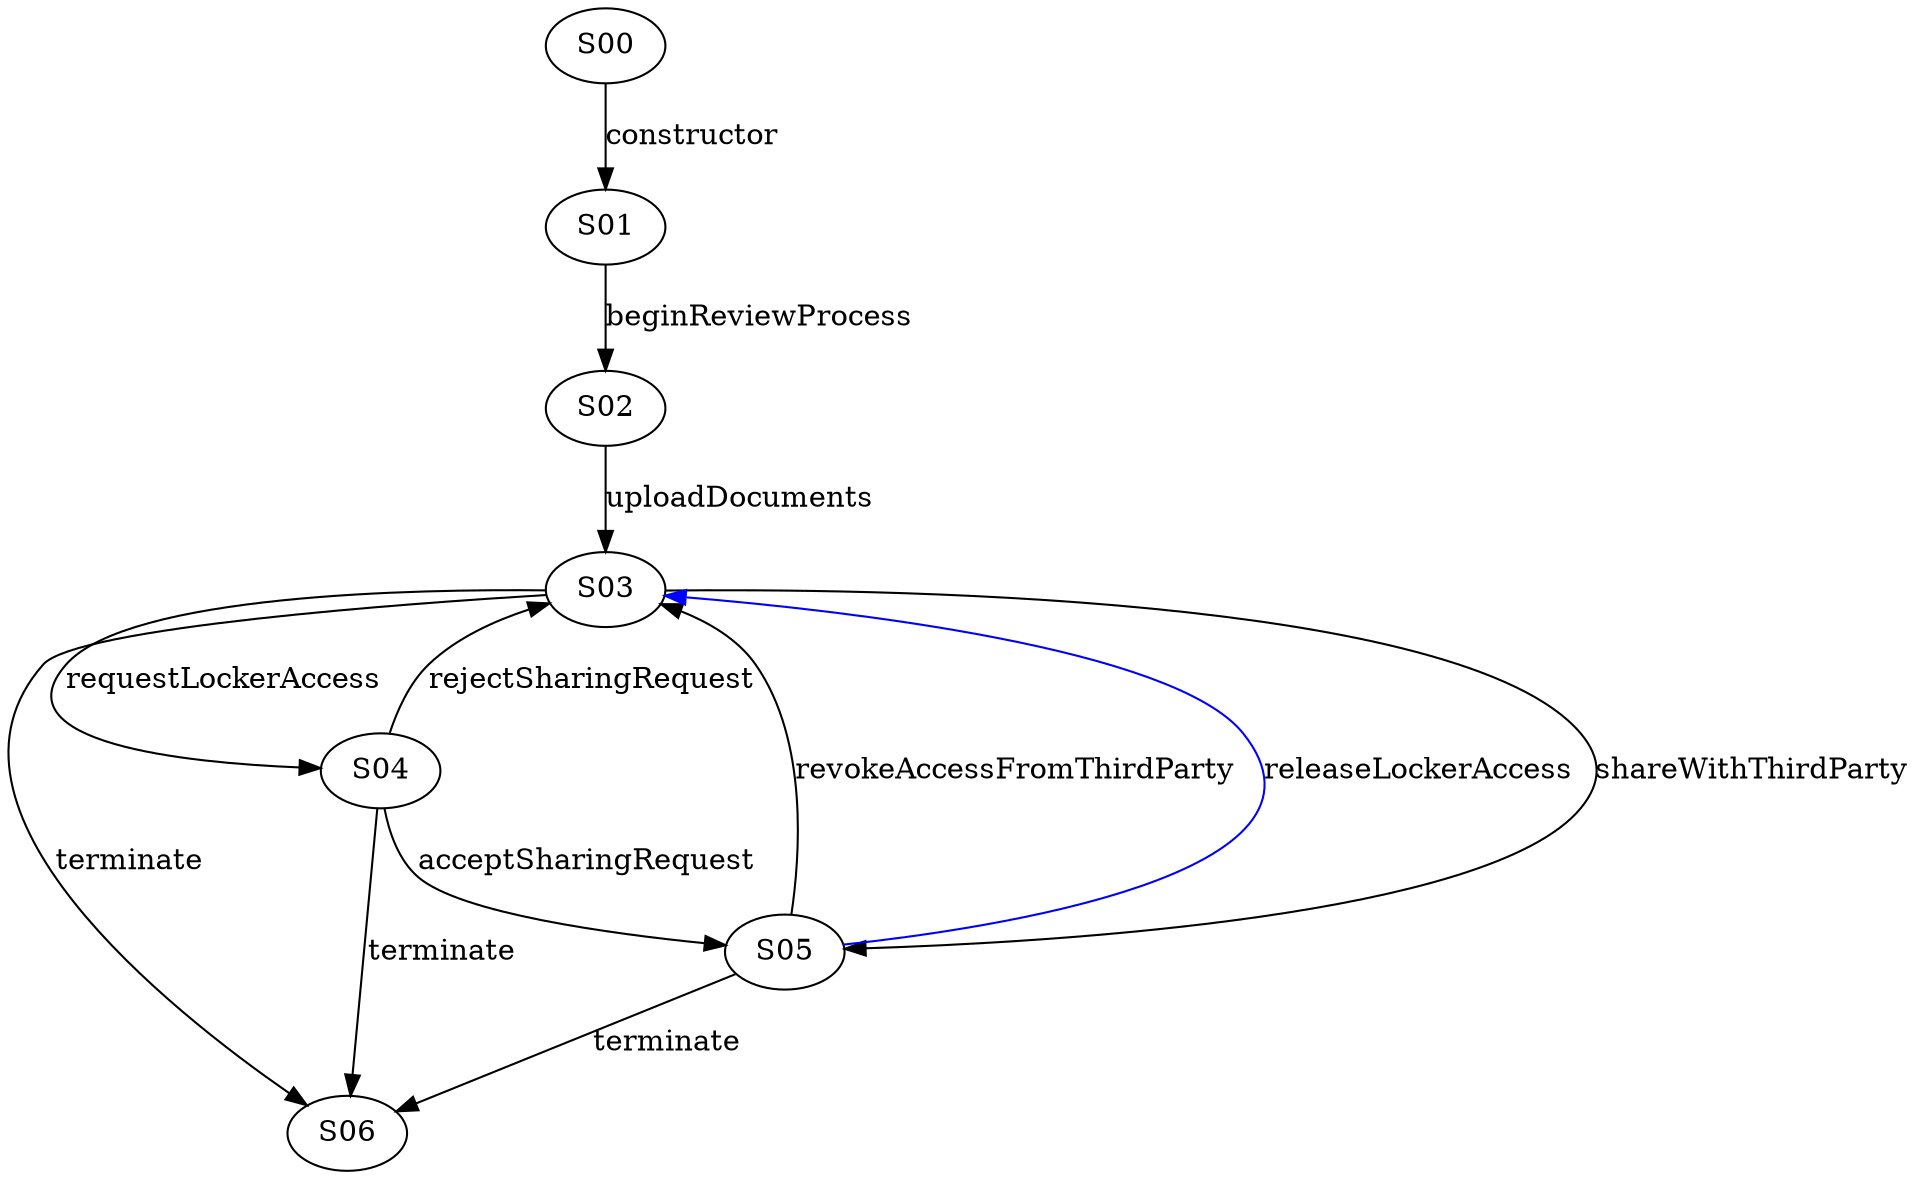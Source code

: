 digraph {

S03->S04 [label="requestLockerAccess", style="", color="black"]
S04->S03 [label="rejectSharingRequest", style="", color="black"]
S00->S01 [label="constructor", style="", color="black"]
S05->S03 [label="revokeAccessFromThirdParty", style="", color="black"]
S05->S03 [label="releaseLockerAccess", style="", color="blue"]
S02->S03 [label="uploadDocuments", style="", color="black"]
S05->S06 [label="terminate", style="", color="black"]
S04->S06 [label="terminate", style="", color="black"]
S04->S05 [label="acceptSharingRequest", style="", color="black"]
S03->S05 [label="shareWithThirdParty", style="", color="black"]
S03->S06 [label="terminate", style="", color="black"]
S01->S02 [label="beginReviewProcess", style="", color="black"]
}
